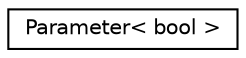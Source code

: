 digraph "Graphical Class Hierarchy"
{
 // LATEX_PDF_SIZE
  edge [fontname="Helvetica",fontsize="10",labelfontname="Helvetica",labelfontsize="10"];
  node [fontname="Helvetica",fontsize="10",shape=record];
  rankdir="LR";
  Node0 [label="Parameter\< bool \>",height=0.2,width=0.4,color="black", fillcolor="white", style="filled",URL="$class_parameter.html",tooltip=" "];
}
